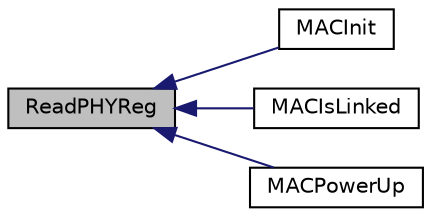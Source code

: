 digraph "ReadPHYReg"
{
  edge [fontname="Helvetica",fontsize="10",labelfontname="Helvetica",labelfontsize="10"];
  node [fontname="Helvetica",fontsize="10",shape=record];
  rankdir="LR";
  Node1 [label="ReadPHYReg",height=0.2,width=0.4,color="black", fillcolor="grey75", style="filled", fontcolor="black"];
  Node1 -> Node2 [dir="back",color="midnightblue",fontsize="10",style="solid",fontname="Helvetica"];
  Node2 [label="MACInit",height=0.2,width=0.4,color="black", fillcolor="white", style="filled",URL="$_e_n_c28_j60_8c.html#a26cccc5919dcabb5777c3f6127648e9f"];
  Node1 -> Node3 [dir="back",color="midnightblue",fontsize="10",style="solid",fontname="Helvetica"];
  Node3 [label="MACIsLinked",height=0.2,width=0.4,color="black", fillcolor="white", style="filled",URL="$_e_n_c28_j60_8c.html#a0b700fbc3ad2a6c7c389026bfd38e0f1"];
  Node1 -> Node4 [dir="back",color="midnightblue",fontsize="10",style="solid",fontname="Helvetica"];
  Node4 [label="MACPowerUp",height=0.2,width=0.4,color="black", fillcolor="white", style="filled",URL="$_e_n_c_x24_j600_8c.html#a4f34a40501dcc65dfd7a673c0620a6e0"];
}
